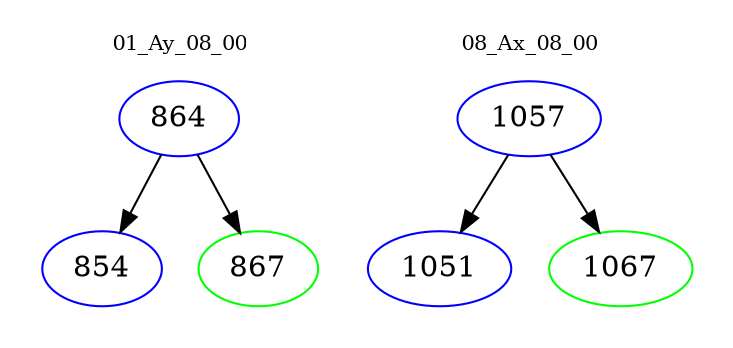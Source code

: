 digraph{
subgraph cluster_0 {
color = white
label = "01_Ay_08_00";
fontsize=10;
T0_864 [label="864", color="blue"]
T0_864 -> T0_854 [color="black"]
T0_854 [label="854", color="blue"]
T0_864 -> T0_867 [color="black"]
T0_867 [label="867", color="green"]
}
subgraph cluster_1 {
color = white
label = "08_Ax_08_00";
fontsize=10;
T1_1057 [label="1057", color="blue"]
T1_1057 -> T1_1051 [color="black"]
T1_1051 [label="1051", color="blue"]
T1_1057 -> T1_1067 [color="black"]
T1_1067 [label="1067", color="green"]
}
}
